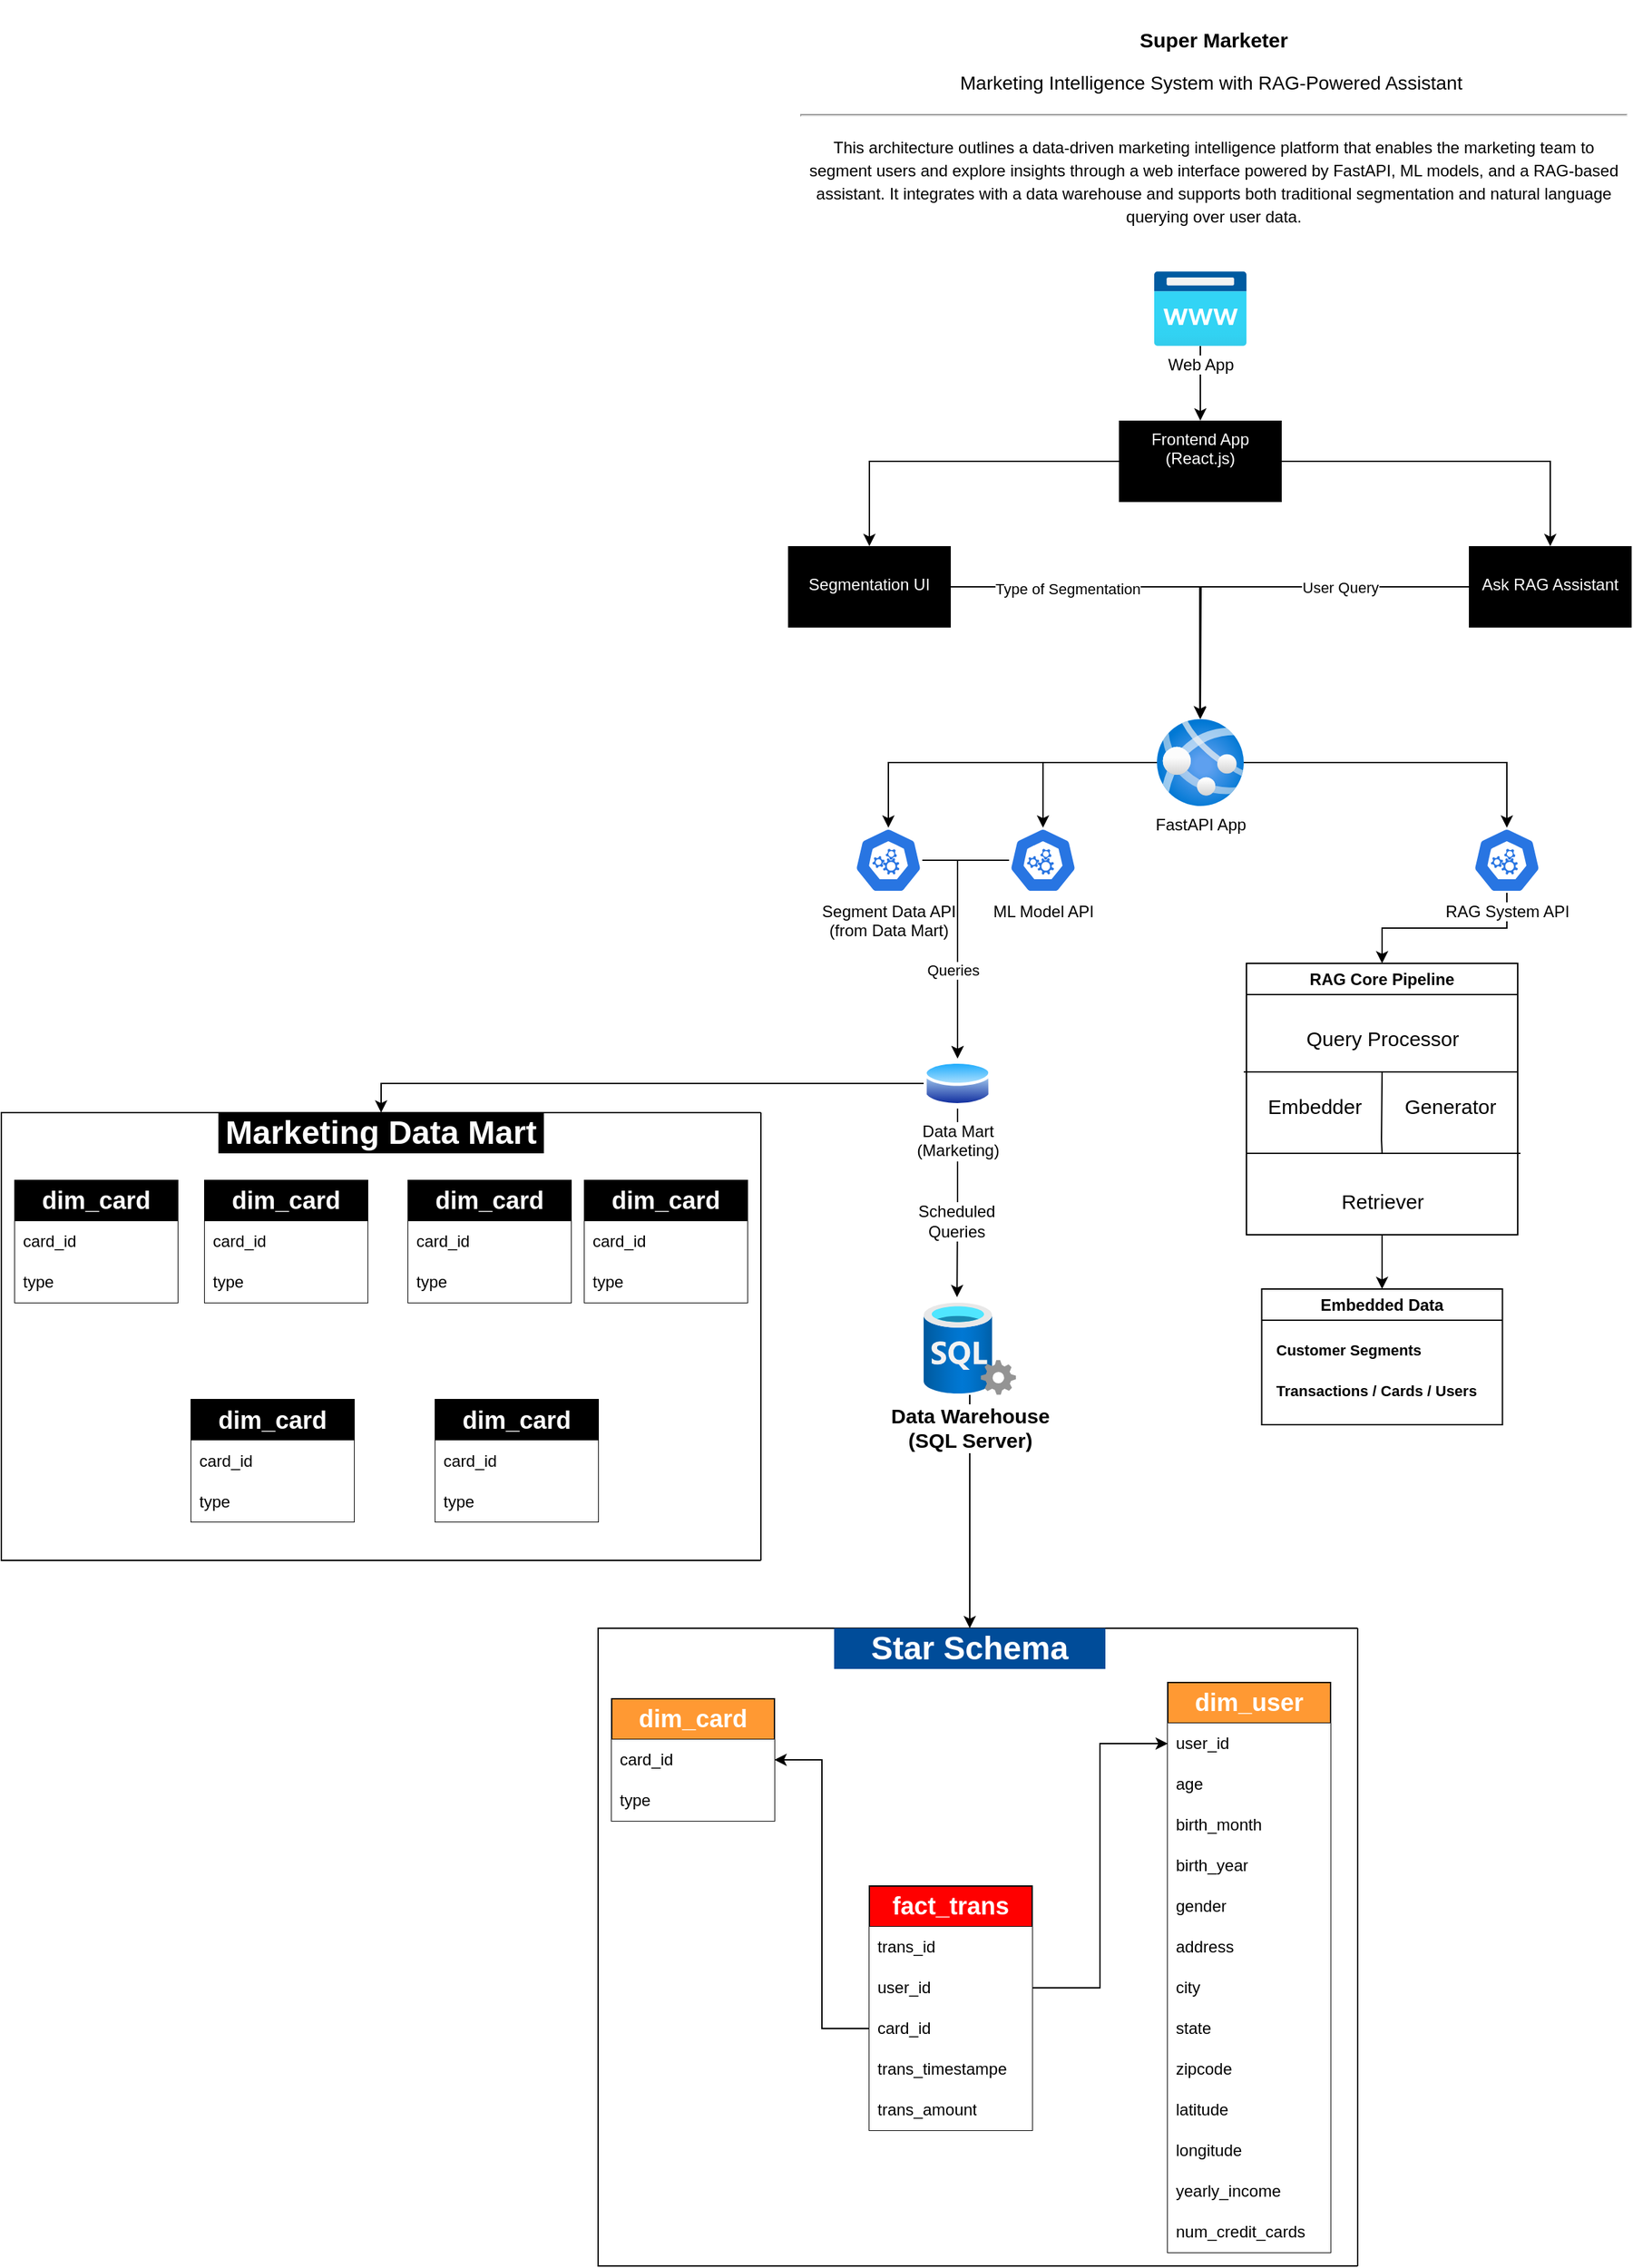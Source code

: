 <mxfile version="28.0.6">
  <diagram name="Page-1" id="bLy1pR9ooKq4MhpqtA9R">
    <mxGraphModel dx="2216" dy="1918" grid="1" gridSize="10" guides="1" tooltips="1" connect="0" arrows="1" fold="1" page="1" pageScale="1" pageWidth="827" pageHeight="1169" math="0" shadow="0">
      <root>
        <mxCell id="0" />
        <mxCell id="1" parent="0" />
        <mxCell id="9nkMhY74_mxVGTKlBGsJ-1" value="" style="edgeStyle=orthogonalEdgeStyle;rounded=0;orthogonalLoop=1;jettySize=auto;html=1;" parent="1" source="9nkMhY74_mxVGTKlBGsJ-2" target="9nkMhY74_mxVGTKlBGsJ-5" edge="1">
          <mxGeometry relative="1" as="geometry" />
        </mxCell>
        <mxCell id="9nkMhY74_mxVGTKlBGsJ-2" value="Web App" style="image;aspect=fixed;html=1;points=[];align=center;fontSize=12;image=img/lib/azure2/app_services/App_Service_Domains.svg;" parent="1" vertex="1">
          <mxGeometry x="370" y="130" width="68" height="55.0" as="geometry" />
        </mxCell>
        <mxCell id="9nkMhY74_mxVGTKlBGsJ-3" value="" style="edgeStyle=orthogonalEdgeStyle;rounded=0;orthogonalLoop=1;jettySize=auto;html=1;" parent="1" source="9nkMhY74_mxVGTKlBGsJ-5" target="9nkMhY74_mxVGTKlBGsJ-6" edge="1">
          <mxGeometry relative="1" as="geometry" />
        </mxCell>
        <mxCell id="9nkMhY74_mxVGTKlBGsJ-4" value="" style="edgeStyle=orthogonalEdgeStyle;rounded=0;orthogonalLoop=1;jettySize=auto;html=1;" parent="1" source="9nkMhY74_mxVGTKlBGsJ-5" target="9nkMhY74_mxVGTKlBGsJ-7" edge="1">
          <mxGeometry relative="1" as="geometry" />
        </mxCell>
        <mxCell id="9nkMhY74_mxVGTKlBGsJ-5" value="Frontend App&lt;div&gt;(React.js)&lt;/div&gt;" style="whiteSpace=wrap;html=1;verticalAlign=top;labelBackgroundColor=none;fontColor=#ffffff;fillColor=#000000;strokeColor=none;" parent="1" vertex="1">
          <mxGeometry x="344" y="240" width="120" height="60" as="geometry" />
        </mxCell>
        <mxCell id="9nkMhY74_mxVGTKlBGsJ-6" value="&lt;div&gt;&lt;br&gt;&lt;/div&gt;Ask RAG Assistant" style="whiteSpace=wrap;html=1;verticalAlign=top;labelBackgroundColor=none;fillColor=#000000;fontColor=#ffffff;strokeColor=none;" parent="1" vertex="1">
          <mxGeometry x="602" y="332.5" width="120" height="60" as="geometry" />
        </mxCell>
        <mxCell id="9nkMhY74_mxVGTKlBGsJ-7" value="&lt;div&gt;&lt;br&gt;&lt;/div&gt;Segmentation UI" style="whiteSpace=wrap;html=1;verticalAlign=top;labelBackgroundColor=none;strokeColor=none;fillColor=#000000;fontColor=#FFFFFF;" parent="1" vertex="1">
          <mxGeometry x="100" y="332.5" width="120" height="60" as="geometry" />
        </mxCell>
        <mxCell id="9nkMhY74_mxVGTKlBGsJ-8" style="edgeStyle=orthogonalEdgeStyle;rounded=0;orthogonalLoop=1;jettySize=auto;html=1;entryX=0.5;entryY=0;entryDx=0;entryDy=0;" parent="1" source="9nkMhY74_mxVGTKlBGsJ-9" target="9nkMhY74_mxVGTKlBGsJ-15" edge="1">
          <mxGeometry relative="1" as="geometry" />
        </mxCell>
        <mxCell id="9nkMhY74_mxVGTKlBGsJ-9" value="&lt;span style=&quot;background-color: light-dark(#ffffff, var(--ge-dark-color, #121212));&quot;&gt;ML Model API&lt;/span&gt;" style="aspect=fixed;sketch=0;html=1;dashed=0;whitespace=wrap;verticalLabelPosition=bottom;verticalAlign=top;fillColor=#2875E2;strokeColor=#ffffff;points=[[0.005,0.63,0],[0.1,0.2,0],[0.9,0.2,0],[0.5,0,0],[0.995,0.63,0],[0.72,0.99,0],[0.5,1,0],[0.28,0.99,0]];shape=mxgraph.kubernetes.icon2;prIcon=api" parent="1" vertex="1">
          <mxGeometry x="263" y="540" width="50" height="48" as="geometry" />
        </mxCell>
        <mxCell id="9nkMhY74_mxVGTKlBGsJ-10" value="" style="edgeStyle=orthogonalEdgeStyle;rounded=0;orthogonalLoop=1;jettySize=auto;html=1;" parent="1" source="9nkMhY74_mxVGTKlBGsJ-12" target="9nkMhY74_mxVGTKlBGsJ-15" edge="1">
          <mxGeometry relative="1" as="geometry" />
        </mxCell>
        <mxCell id="9nkMhY74_mxVGTKlBGsJ-11" value="Queries&amp;nbsp;" style="edgeLabel;html=1;align=center;verticalAlign=middle;resizable=0;points=[];" parent="9nkMhY74_mxVGTKlBGsJ-10" connectable="0" vertex="1">
          <mxGeometry x="0.243" y="-2" relative="1" as="geometry">
            <mxPoint as="offset" />
          </mxGeometry>
        </mxCell>
        <mxCell id="9nkMhY74_mxVGTKlBGsJ-12" value="&lt;span style=&quot;background-color: light-dark(#ffffff, var(--ge-dark-color, #121212));&quot;&gt;Segment Data API&lt;/span&gt;&lt;div&gt;&lt;span style=&quot;background-color: light-dark(#ffffff, var(--ge-dark-color, #121212));&quot;&gt;(from Data Mart)&lt;/span&gt;&lt;/div&gt;" style="aspect=fixed;sketch=0;html=1;dashed=0;whitespace=wrap;verticalLabelPosition=bottom;verticalAlign=top;fillColor=#2875E2;strokeColor=#ffffff;points=[[0.005,0.63,0],[0.1,0.2,0],[0.9,0.2,0],[0.5,0,0],[0.995,0.63,0],[0.72,0.99,0],[0.5,1,0],[0.28,0.99,0]];shape=mxgraph.kubernetes.icon2;prIcon=api" parent="1" vertex="1">
          <mxGeometry x="149" y="540" width="50" height="48" as="geometry" />
        </mxCell>
        <mxCell id="9nkMhY74_mxVGTKlBGsJ-13" style="edgeStyle=orthogonalEdgeStyle;rounded=0;orthogonalLoop=1;jettySize=auto;html=1;entryX=0.5;entryY=0;entryDx=0;entryDy=0;entryPerimeter=0;" parent="1" source="9nkMhY74_mxVGTKlBGsJ-14" target="9nkMhY74_mxVGTKlBGsJ-12" edge="1">
          <mxGeometry relative="1" as="geometry">
            <mxPoint x="380" y="620" as="targetPoint" />
          </mxGeometry>
        </mxCell>
        <mxCell id="9nkMhY74_mxVGTKlBGsJ-14" value="&lt;span&gt;FastAPI App&lt;/span&gt;" style="image;aspect=fixed;html=1;points=[];align=center;fontSize=12;image=img/lib/azure2/containers/App_Services.svg;" parent="1" vertex="1">
          <mxGeometry x="372" y="460" width="64" height="64" as="geometry" />
        </mxCell>
        <mxCell id="Osznj5LqojTPUTAirB-h-3" value="" style="edgeStyle=orthogonalEdgeStyle;rounded=0;orthogonalLoop=1;jettySize=auto;html=1;entryX=0.362;entryY=-0.059;entryDx=0;entryDy=0;entryPerimeter=0;" edge="1" parent="1" source="9nkMhY74_mxVGTKlBGsJ-15" target="Osznj5LqojTPUTAirB-h-2">
          <mxGeometry relative="1" as="geometry" />
        </mxCell>
        <mxCell id="Osznj5LqojTPUTAirB-h-50" value="&lt;font style=&quot;font-size: 12px;&quot;&gt;Scheduled&lt;/font&gt;&lt;div&gt;&lt;font style=&quot;font-size: 12px;&quot;&gt;Queries&lt;/font&gt;&lt;/div&gt;" style="edgeLabel;html=1;align=center;verticalAlign=middle;resizable=0;points=[];" vertex="1" connectable="0" parent="Osznj5LqojTPUTAirB-h-3">
          <mxGeometry x="0.199" y="-1" relative="1" as="geometry">
            <mxPoint as="offset" />
          </mxGeometry>
        </mxCell>
        <mxCell id="Osznj5LqojTPUTAirB-h-53" style="edgeStyle=orthogonalEdgeStyle;rounded=0;orthogonalLoop=1;jettySize=auto;html=1;entryX=0.5;entryY=0;entryDx=0;entryDy=0;" edge="1" parent="1" source="9nkMhY74_mxVGTKlBGsJ-15" target="Osznj5LqojTPUTAirB-h-33">
          <mxGeometry relative="1" as="geometry" />
        </mxCell>
        <mxCell id="9nkMhY74_mxVGTKlBGsJ-15" value="&lt;div&gt;&lt;span&gt;Data Mart&lt;/span&gt;&lt;/div&gt;&lt;span&gt;(Marketing)&lt;/span&gt;" style="image;aspect=fixed;perimeter=ellipsePerimeter;html=1;align=center;shadow=0;dashed=0;spacingTop=3;image=img/lib/active_directory/database.svg;imageBackground=default;" parent="1" vertex="1">
          <mxGeometry x="200" y="710" width="50" height="37" as="geometry" />
        </mxCell>
        <mxCell id="9nkMhY74_mxVGTKlBGsJ-17" style="edgeStyle=orthogonalEdgeStyle;rounded=0;orthogonalLoop=1;jettySize=auto;html=1;exitX=1;exitY=0.5;exitDx=0;exitDy=0;" parent="1" source="9nkMhY74_mxVGTKlBGsJ-7" edge="1">
          <mxGeometry relative="1" as="geometry">
            <mxPoint x="404" y="460" as="targetPoint" />
          </mxGeometry>
        </mxCell>
        <mxCell id="9nkMhY74_mxVGTKlBGsJ-18" value="Type of Segmentation" style="edgeLabel;html=1;align=center;verticalAlign=middle;resizable=0;points=[];" parent="9nkMhY74_mxVGTKlBGsJ-17" vertex="1" connectable="0">
          <mxGeometry x="-0.395" y="-1" relative="1" as="geometry">
            <mxPoint as="offset" />
          </mxGeometry>
        </mxCell>
        <mxCell id="9nkMhY74_mxVGTKlBGsJ-19" style="edgeStyle=orthogonalEdgeStyle;rounded=0;orthogonalLoop=1;jettySize=auto;html=1;entryX=0.494;entryY=-0.009;entryDx=0;entryDy=0;entryPerimeter=0;" parent="1" source="9nkMhY74_mxVGTKlBGsJ-6" target="9nkMhY74_mxVGTKlBGsJ-14" edge="1">
          <mxGeometry relative="1" as="geometry" />
        </mxCell>
        <mxCell id="9nkMhY74_mxVGTKlBGsJ-20" value="User Query" style="edgeLabel;html=1;align=center;verticalAlign=middle;resizable=0;points=[];" parent="9nkMhY74_mxVGTKlBGsJ-19" vertex="1" connectable="0">
          <mxGeometry x="-0.356" relative="1" as="geometry">
            <mxPoint as="offset" />
          </mxGeometry>
        </mxCell>
        <mxCell id="9nkMhY74_mxVGTKlBGsJ-21" style="edgeStyle=orthogonalEdgeStyle;rounded=0;orthogonalLoop=1;jettySize=auto;html=1;entryX=0.5;entryY=0;entryDx=0;entryDy=0;entryPerimeter=0;" parent="1" source="9nkMhY74_mxVGTKlBGsJ-14" target="9nkMhY74_mxVGTKlBGsJ-9" edge="1">
          <mxGeometry relative="1" as="geometry" />
        </mxCell>
        <mxCell id="9nkMhY74_mxVGTKlBGsJ-22" style="edgeStyle=orthogonalEdgeStyle;rounded=0;orthogonalLoop=1;jettySize=auto;html=1;entryX=0.5;entryY=0;entryDx=0;entryDy=0;" parent="1" source="9nkMhY74_mxVGTKlBGsJ-23" target="9nkMhY74_mxVGTKlBGsJ-26" edge="1">
          <mxGeometry relative="1" as="geometry">
            <mxPoint x="630" y="700" as="targetPoint" />
          </mxGeometry>
        </mxCell>
        <mxCell id="9nkMhY74_mxVGTKlBGsJ-23" value="&lt;span style=&quot;background-color: light-dark(#ffffff, var(--ge-dark-color, #121212));&quot;&gt;RAG System API&lt;/span&gt;" style="aspect=fixed;sketch=0;html=1;dashed=0;whitespace=wrap;verticalLabelPosition=bottom;verticalAlign=top;fillColor=#2875E2;strokeColor=#ffffff;points=[[0.005,0.63,0],[0.1,0.2,0],[0.9,0.2,0],[0.5,0,0],[0.995,0.63,0],[0.72,0.99,0],[0.5,1,0],[0.28,0.99,0]];shape=mxgraph.kubernetes.icon2;prIcon=api" parent="1" vertex="1">
          <mxGeometry x="605" y="540" width="50" height="48" as="geometry" />
        </mxCell>
        <mxCell id="9nkMhY74_mxVGTKlBGsJ-24" style="edgeStyle=orthogonalEdgeStyle;rounded=0;orthogonalLoop=1;jettySize=auto;html=1;entryX=0.5;entryY=0;entryDx=0;entryDy=0;entryPerimeter=0;" parent="1" source="9nkMhY74_mxVGTKlBGsJ-14" target="9nkMhY74_mxVGTKlBGsJ-23" edge="1">
          <mxGeometry relative="1" as="geometry" />
        </mxCell>
        <mxCell id="9nkMhY74_mxVGTKlBGsJ-25" style="edgeStyle=orthogonalEdgeStyle;rounded=0;orthogonalLoop=1;jettySize=auto;html=1;entryX=0.5;entryY=0;entryDx=0;entryDy=0;" parent="1" source="9nkMhY74_mxVGTKlBGsJ-26" target="9nkMhY74_mxVGTKlBGsJ-34" edge="1">
          <mxGeometry relative="1" as="geometry" />
        </mxCell>
        <mxCell id="9nkMhY74_mxVGTKlBGsJ-26" value="RAG Core Pipeline" style="swimlane;whiteSpace=wrap;html=1;" parent="1" vertex="1">
          <mxGeometry x="438" y="640" width="200" height="200" as="geometry" />
        </mxCell>
        <mxCell id="9nkMhY74_mxVGTKlBGsJ-27" value="" style="endArrow=none;html=1;rounded=0;" parent="9nkMhY74_mxVGTKlBGsJ-26" edge="1">
          <mxGeometry width="50" height="50" relative="1" as="geometry">
            <mxPoint x="100" y="140" as="sourcePoint" />
            <mxPoint x="100" y="80" as="targetPoint" />
            <Array as="points">
              <mxPoint x="99.55" y="130" />
            </Array>
          </mxGeometry>
        </mxCell>
        <mxCell id="9nkMhY74_mxVGTKlBGsJ-28" value="&lt;font style=&quot;font-size: 15px;&quot;&gt;Generator&lt;/font&gt;" style="text;html=1;align=center;verticalAlign=middle;resizable=0;points=[];autosize=1;strokeColor=none;fillColor=none;" parent="9nkMhY74_mxVGTKlBGsJ-26" vertex="1">
          <mxGeometry x="105" y="90" width="90" height="30" as="geometry" />
        </mxCell>
        <mxCell id="9nkMhY74_mxVGTKlBGsJ-29" value="" style="endArrow=none;html=1;rounded=0;" parent="9nkMhY74_mxVGTKlBGsJ-26" edge="1">
          <mxGeometry width="50" height="50" relative="1" as="geometry">
            <mxPoint y="140" as="sourcePoint" />
            <mxPoint x="202" y="140" as="targetPoint" />
            <Array as="points">
              <mxPoint x="92" y="140" />
            </Array>
          </mxGeometry>
        </mxCell>
        <mxCell id="9nkMhY74_mxVGTKlBGsJ-30" value="&lt;font style=&quot;font-size: 15px;&quot;&gt;Embedder&lt;/font&gt;" style="text;html=1;align=center;verticalAlign=middle;resizable=0;points=[];autosize=1;strokeColor=none;fillColor=none;" parent="9nkMhY74_mxVGTKlBGsJ-26" vertex="1">
          <mxGeometry x="5" y="90" width="90" height="30" as="geometry" />
        </mxCell>
        <mxCell id="9nkMhY74_mxVGTKlBGsJ-31" value="&lt;font style=&quot;font-size: 15px;&quot;&gt;Retriever&lt;/font&gt;" style="text;html=1;align=center;verticalAlign=middle;resizable=0;points=[];autosize=1;strokeColor=none;fillColor=none;" parent="9nkMhY74_mxVGTKlBGsJ-26" vertex="1">
          <mxGeometry x="60" y="160" width="80" height="30" as="geometry" />
        </mxCell>
        <mxCell id="9nkMhY74_mxVGTKlBGsJ-32" value="" style="endArrow=none;html=1;rounded=0;" parent="9nkMhY74_mxVGTKlBGsJ-26" edge="1">
          <mxGeometry width="50" height="50" relative="1" as="geometry">
            <mxPoint x="-2" y="80" as="sourcePoint" />
            <mxPoint x="200" y="80" as="targetPoint" />
            <Array as="points">
              <mxPoint x="90" y="80" />
            </Array>
          </mxGeometry>
        </mxCell>
        <mxCell id="9nkMhY74_mxVGTKlBGsJ-33" value="&lt;font style=&quot;font-size: 15px;&quot;&gt;Query Processor&lt;/font&gt;" style="text;html=1;align=center;verticalAlign=middle;resizable=0;points=[];autosize=1;strokeColor=none;fillColor=none;" parent="9nkMhY74_mxVGTKlBGsJ-26" vertex="1">
          <mxGeometry x="30" y="40" width="140" height="30" as="geometry" />
        </mxCell>
        <mxCell id="9nkMhY74_mxVGTKlBGsJ-34" value="Embedded Data" style="swimlane;whiteSpace=wrap;html=1;" parent="1" vertex="1">
          <mxGeometry x="449.25" y="880" width="177.5" height="100" as="geometry" />
        </mxCell>
        <mxCell id="9nkMhY74_mxVGTKlBGsJ-35" value="&lt;font&gt;&lt;b&gt;Customer Segments&lt;/b&gt;&lt;/font&gt;" style="text;html=1;align=left;verticalAlign=middle;resizable=0;points=[];autosize=1;strokeColor=none;fillColor=none;fontSize=11;" parent="9nkMhY74_mxVGTKlBGsJ-34" vertex="1">
          <mxGeometry x="8.75" y="30" width="130" height="30" as="geometry" />
        </mxCell>
        <mxCell id="9nkMhY74_mxVGTKlBGsJ-36" value="&lt;font&gt;Transactions / Cards / Users&lt;/font&gt;" style="text;html=1;align=left;verticalAlign=middle;resizable=0;points=[];autosize=1;strokeColor=none;fillColor=none;fontStyle=1;fontSize=11;" parent="9nkMhY74_mxVGTKlBGsJ-34" vertex="1">
          <mxGeometry x="8.75" y="60" width="160" height="30" as="geometry" />
        </mxCell>
        <mxCell id="9nkMhY74_mxVGTKlBGsJ-38" value="&lt;h3 style=&quot;&quot;&gt;&lt;strong&gt;&lt;font style=&quot;font-size: 15px;&quot;&gt;Super Marketer&lt;/font&gt;&lt;/strong&gt;&lt;/h3&gt;&lt;h3&gt;&lt;span style=&quot;font-weight: normal;&quot;&gt;Marketing Intelligence System with RAG-Powered Assistant&amp;nbsp;&lt;/span&gt;&lt;/h3&gt;&lt;hr&gt;&lt;h3&gt;&lt;span style=&quot;&quot;&gt;&lt;span style=&quot;color: light-dark(rgb(0, 0, 0), rgb(255, 255, 255)); font-size: 12px; font-weight: normal;&quot;&gt;This architecture outlines a data-driven marketing intelligence platform that enables the marketing team to segment users and&amp;nbsp;&lt;/span&gt;&lt;span style=&quot;color: light-dark(rgb(0, 0, 0), rgb(255, 255, 255)); font-size: 12px; font-weight: normal;&quot;&gt;explore insights through a web interface powered by FastAPI, ML models, and a RAG-based assistant. It integrates with a data warehouse and supports both traditional segmentation and natural language querying over user data.&lt;/span&gt;&lt;/span&gt;&lt;/h3&gt;" style="text;html=1;whiteSpace=wrap;overflow=hidden;rounded=0;labelBackgroundColor=default;align=center;" parent="1" vertex="1">
          <mxGeometry x="108" y="-70" width="612" height="165" as="geometry" />
        </mxCell>
        <mxCell id="9nkMhY74_mxVGTKlBGsJ-49" value="" style="swimlane;startSize=0;direction=south;" parent="1" vertex="1">
          <mxGeometry x="-40" y="1130" width="560" height="470" as="geometry" />
        </mxCell>
        <mxCell id="9nkMhY74_mxVGTKlBGsJ-43" value="&lt;h2&gt;&lt;font style=&quot;color: rgb(255, 255, 255);&quot;&gt;fact_trans&lt;/font&gt;&lt;/h2&gt;" style="swimlane;fontStyle=0;childLayout=stackLayout;horizontal=1;startSize=30;horizontalStack=0;resizeParent=1;resizeParentMax=0;resizeLast=0;collapsible=1;marginBottom=0;whiteSpace=wrap;html=1;fillColor=#FF0000;" parent="9nkMhY74_mxVGTKlBGsJ-49" vertex="1">
          <mxGeometry x="200" y="190" width="120" height="180" as="geometry" />
        </mxCell>
        <mxCell id="9nkMhY74_mxVGTKlBGsJ-44" value="trans_id" style="text;strokeColor=none;fillColor=#FFFFFF;align=left;verticalAlign=middle;spacingLeft=4;spacingRight=4;overflow=hidden;points=[[0,0.5],[1,0.5]];portConstraint=eastwest;rotatable=0;whiteSpace=wrap;html=1;" parent="9nkMhY74_mxVGTKlBGsJ-43" vertex="1">
          <mxGeometry y="30" width="120" height="30" as="geometry" />
        </mxCell>
        <mxCell id="9nkMhY74_mxVGTKlBGsJ-45" value="user_id" style="text;strokeColor=none;fillColor=#FFFFFF;align=left;verticalAlign=middle;spacingLeft=4;spacingRight=4;overflow=hidden;points=[[0,0.5],[1,0.5]];portConstraint=eastwest;rotatable=0;whiteSpace=wrap;html=1;" parent="9nkMhY74_mxVGTKlBGsJ-43" vertex="1">
          <mxGeometry y="60" width="120" height="30" as="geometry" />
        </mxCell>
        <mxCell id="9nkMhY74_mxVGTKlBGsJ-46" value="card_id" style="text;strokeColor=none;fillColor=#FFFFFF;align=left;verticalAlign=middle;spacingLeft=4;spacingRight=4;overflow=hidden;points=[[0,0.5],[1,0.5]];portConstraint=eastwest;rotatable=0;whiteSpace=wrap;html=1;" parent="9nkMhY74_mxVGTKlBGsJ-43" vertex="1">
          <mxGeometry y="90" width="120" height="30" as="geometry" />
        </mxCell>
        <mxCell id="9nkMhY74_mxVGTKlBGsJ-57" value="trans_timestampe" style="text;strokeColor=none;fillColor=#FFFFFF;align=left;verticalAlign=middle;spacingLeft=4;spacingRight=4;overflow=hidden;points=[[0,0.5],[1,0.5]];portConstraint=eastwest;rotatable=0;whiteSpace=wrap;html=1;" parent="9nkMhY74_mxVGTKlBGsJ-43" vertex="1">
          <mxGeometry y="120" width="120" height="30" as="geometry" />
        </mxCell>
        <mxCell id="9nkMhY74_mxVGTKlBGsJ-58" value="trans_amount" style="text;strokeColor=none;fillColor=#FFFFFF;align=left;verticalAlign=middle;spacingLeft=4;spacingRight=4;overflow=hidden;points=[[0,0.5],[1,0.5]];portConstraint=eastwest;rotatable=0;whiteSpace=wrap;html=1;" parent="9nkMhY74_mxVGTKlBGsJ-43" vertex="1">
          <mxGeometry y="150" width="120" height="30" as="geometry" />
        </mxCell>
        <mxCell id="9nkMhY74_mxVGTKlBGsJ-61" value="&lt;h2&gt;&lt;font style=&quot;color: rgb(255, 255, 255);&quot;&gt;dim_card&lt;/font&gt;&lt;/h2&gt;" style="swimlane;fontStyle=0;childLayout=stackLayout;horizontal=1;startSize=30;horizontalStack=0;resizeParent=1;resizeParentMax=0;resizeLast=0;collapsible=1;marginBottom=0;whiteSpace=wrap;html=1;fillColor=#FF9933;" parent="9nkMhY74_mxVGTKlBGsJ-49" vertex="1">
          <mxGeometry x="10" y="52" width="120" height="90" as="geometry" />
        </mxCell>
        <mxCell id="9nkMhY74_mxVGTKlBGsJ-62" value="card_id" style="text;strokeColor=none;fillColor=#FFFFFF;align=left;verticalAlign=middle;spacingLeft=4;spacingRight=4;overflow=hidden;points=[[0,0.5],[1,0.5]];portConstraint=eastwest;rotatable=0;whiteSpace=wrap;html=1;" parent="9nkMhY74_mxVGTKlBGsJ-61" vertex="1">
          <mxGeometry y="30" width="120" height="30" as="geometry" />
        </mxCell>
        <mxCell id="9nkMhY74_mxVGTKlBGsJ-89" value="type" style="text;strokeColor=none;fillColor=#FFFFFF;align=left;verticalAlign=middle;spacingLeft=4;spacingRight=4;overflow=hidden;points=[[0,0.5],[1,0.5]];portConstraint=eastwest;rotatable=0;whiteSpace=wrap;html=1;" parent="9nkMhY74_mxVGTKlBGsJ-61" vertex="1">
          <mxGeometry y="60" width="120" height="30" as="geometry" />
        </mxCell>
        <mxCell id="9nkMhY74_mxVGTKlBGsJ-65" value="&lt;h2&gt;&lt;font style=&quot;color: rgb(255, 255, 255);&quot;&gt;dim_user&lt;/font&gt;&lt;/h2&gt;" style="swimlane;fontStyle=0;childLayout=stackLayout;horizontal=1;startSize=30;horizontalStack=0;resizeParent=1;resizeParentMax=0;resizeLast=0;collapsible=1;marginBottom=0;whiteSpace=wrap;html=1;fillColor=#FF9933;" parent="9nkMhY74_mxVGTKlBGsJ-49" vertex="1">
          <mxGeometry x="420" y="40" width="120" height="420" as="geometry" />
        </mxCell>
        <mxCell id="9nkMhY74_mxVGTKlBGsJ-66" value="user_id" style="text;strokeColor=none;fillColor=#FFFFFF;align=left;verticalAlign=middle;spacingLeft=4;spacingRight=4;overflow=hidden;points=[[0,0.5],[1,0.5]];portConstraint=eastwest;rotatable=0;whiteSpace=wrap;html=1;" parent="9nkMhY74_mxVGTKlBGsJ-65" vertex="1">
          <mxGeometry y="30" width="120" height="30" as="geometry" />
        </mxCell>
        <mxCell id="9nkMhY74_mxVGTKlBGsJ-76" value="age" style="text;strokeColor=none;fillColor=#FFFFFF;align=left;verticalAlign=middle;spacingLeft=4;spacingRight=4;overflow=hidden;points=[[0,0.5],[1,0.5]];portConstraint=eastwest;rotatable=0;whiteSpace=wrap;html=1;" parent="9nkMhY74_mxVGTKlBGsJ-65" vertex="1">
          <mxGeometry y="60" width="120" height="30" as="geometry" />
        </mxCell>
        <mxCell id="9nkMhY74_mxVGTKlBGsJ-68" value="birth_month" style="text;strokeColor=none;fillColor=#FFFFFF;align=left;verticalAlign=middle;spacingLeft=4;spacingRight=4;overflow=hidden;points=[[0,0.5],[1,0.5]];portConstraint=eastwest;rotatable=0;whiteSpace=wrap;html=1;" parent="9nkMhY74_mxVGTKlBGsJ-65" vertex="1">
          <mxGeometry y="90" width="120" height="30" as="geometry" />
        </mxCell>
        <mxCell id="9nkMhY74_mxVGTKlBGsJ-67" value="birth_year" style="text;strokeColor=none;fillColor=#FFFFFF;align=left;verticalAlign=middle;spacingLeft=4;spacingRight=4;overflow=hidden;points=[[0,0.5],[1,0.5]];portConstraint=eastwest;rotatable=0;whiteSpace=wrap;html=1;" parent="9nkMhY74_mxVGTKlBGsJ-65" vertex="1">
          <mxGeometry y="120" width="120" height="30" as="geometry" />
        </mxCell>
        <mxCell id="9nkMhY74_mxVGTKlBGsJ-78" value="gender" style="text;strokeColor=none;fillColor=#FFFFFF;align=left;verticalAlign=middle;spacingLeft=4;spacingRight=4;overflow=hidden;points=[[0,0.5],[1,0.5]];portConstraint=eastwest;rotatable=0;whiteSpace=wrap;html=1;" parent="9nkMhY74_mxVGTKlBGsJ-65" vertex="1">
          <mxGeometry y="150" width="120" height="30" as="geometry" />
        </mxCell>
        <mxCell id="9nkMhY74_mxVGTKlBGsJ-79" value="address" style="text;strokeColor=none;fillColor=#FFFFFF;align=left;verticalAlign=middle;spacingLeft=4;spacingRight=4;overflow=hidden;points=[[0,0.5],[1,0.5]];portConstraint=eastwest;rotatable=0;whiteSpace=wrap;html=1;" parent="9nkMhY74_mxVGTKlBGsJ-65" vertex="1">
          <mxGeometry y="180" width="120" height="30" as="geometry" />
        </mxCell>
        <mxCell id="9nkMhY74_mxVGTKlBGsJ-80" value="city" style="text;strokeColor=none;fillColor=#FFFFFF;align=left;verticalAlign=middle;spacingLeft=4;spacingRight=4;overflow=hidden;points=[[0,0.5],[1,0.5]];portConstraint=eastwest;rotatable=0;whiteSpace=wrap;html=1;" parent="9nkMhY74_mxVGTKlBGsJ-65" vertex="1">
          <mxGeometry y="210" width="120" height="30" as="geometry" />
        </mxCell>
        <mxCell id="9nkMhY74_mxVGTKlBGsJ-81" value="state" style="text;strokeColor=none;fillColor=#FFFFFF;align=left;verticalAlign=middle;spacingLeft=4;spacingRight=4;overflow=hidden;points=[[0,0.5],[1,0.5]];portConstraint=eastwest;rotatable=0;whiteSpace=wrap;html=1;" parent="9nkMhY74_mxVGTKlBGsJ-65" vertex="1">
          <mxGeometry y="240" width="120" height="30" as="geometry" />
        </mxCell>
        <mxCell id="9nkMhY74_mxVGTKlBGsJ-82" value="zipcode" style="text;strokeColor=none;fillColor=#FFFFFF;align=left;verticalAlign=middle;spacingLeft=4;spacingRight=4;overflow=hidden;points=[[0,0.5],[1,0.5]];portConstraint=eastwest;rotatable=0;whiteSpace=wrap;html=1;" parent="9nkMhY74_mxVGTKlBGsJ-65" vertex="1">
          <mxGeometry y="270" width="120" height="30" as="geometry" />
        </mxCell>
        <mxCell id="9nkMhY74_mxVGTKlBGsJ-77" value="latitude" style="text;strokeColor=none;fillColor=#FFFFFF;align=left;verticalAlign=middle;spacingLeft=4;spacingRight=4;overflow=hidden;points=[[0,0.5],[1,0.5]];portConstraint=eastwest;rotatable=0;whiteSpace=wrap;html=1;" parent="9nkMhY74_mxVGTKlBGsJ-65" vertex="1">
          <mxGeometry y="300" width="120" height="30" as="geometry" />
        </mxCell>
        <mxCell id="9nkMhY74_mxVGTKlBGsJ-84" value="longitude" style="text;strokeColor=none;fillColor=#FFFFFF;align=left;verticalAlign=middle;spacingLeft=4;spacingRight=4;overflow=hidden;points=[[0,0.5],[1,0.5]];portConstraint=eastwest;rotatable=0;whiteSpace=wrap;html=1;" parent="9nkMhY74_mxVGTKlBGsJ-65" vertex="1">
          <mxGeometry y="330" width="120" height="30" as="geometry" />
        </mxCell>
        <mxCell id="9nkMhY74_mxVGTKlBGsJ-85" value="yearly_income" style="text;strokeColor=none;fillColor=#FFFFFF;align=left;verticalAlign=middle;spacingLeft=4;spacingRight=4;overflow=hidden;points=[[0,0.5],[1,0.5]];portConstraint=eastwest;rotatable=0;whiteSpace=wrap;html=1;" parent="9nkMhY74_mxVGTKlBGsJ-65" vertex="1">
          <mxGeometry y="360" width="120" height="30" as="geometry" />
        </mxCell>
        <mxCell id="9nkMhY74_mxVGTKlBGsJ-87" value="num_credit_cards" style="text;strokeColor=none;fillColor=#FFFFFF;align=left;verticalAlign=middle;spacingLeft=4;spacingRight=4;overflow=hidden;points=[[0,0.5],[1,0.5]];portConstraint=eastwest;rotatable=0;whiteSpace=wrap;html=1;" parent="9nkMhY74_mxVGTKlBGsJ-65" vertex="1">
          <mxGeometry y="390" width="120" height="30" as="geometry" />
        </mxCell>
        <mxCell id="9nkMhY74_mxVGTKlBGsJ-90" style="edgeStyle=orthogonalEdgeStyle;rounded=0;orthogonalLoop=1;jettySize=auto;html=1;entryX=0;entryY=0.5;entryDx=0;entryDy=0;" parent="9nkMhY74_mxVGTKlBGsJ-49" source="9nkMhY74_mxVGTKlBGsJ-45" target="9nkMhY74_mxVGTKlBGsJ-66" edge="1">
          <mxGeometry relative="1" as="geometry" />
        </mxCell>
        <mxCell id="9nkMhY74_mxVGTKlBGsJ-93" style="edgeStyle=orthogonalEdgeStyle;rounded=0;orthogonalLoop=1;jettySize=auto;html=1;exitX=0;exitY=0.5;exitDx=0;exitDy=0;entryX=1;entryY=0.5;entryDx=0;entryDy=0;" parent="9nkMhY74_mxVGTKlBGsJ-49" source="9nkMhY74_mxVGTKlBGsJ-46" target="9nkMhY74_mxVGTKlBGsJ-62" edge="1">
          <mxGeometry relative="1" as="geometry" />
        </mxCell>
        <mxCell id="9nkMhY74_mxVGTKlBGsJ-100" value="&lt;h1&gt;&lt;font style=&quot;color: rgb(255, 255, 255);&quot;&gt;Star Schema&lt;/font&gt;&lt;/h1&gt;" style="text;html=1;align=center;verticalAlign=middle;whiteSpace=wrap;rounded=0;fillColor=#004C99;" parent="9nkMhY74_mxVGTKlBGsJ-49" vertex="1">
          <mxGeometry x="174" width="200" height="30" as="geometry" />
        </mxCell>
        <mxCell id="Osznj5LqojTPUTAirB-h-52" style="edgeStyle=orthogonalEdgeStyle;rounded=0;orthogonalLoop=1;jettySize=auto;html=1;exitX=0.5;exitY=1;exitDx=0;exitDy=0;" edge="1" parent="9nkMhY74_mxVGTKlBGsJ-49" source="9nkMhY74_mxVGTKlBGsJ-100" target="9nkMhY74_mxVGTKlBGsJ-100">
          <mxGeometry relative="1" as="geometry" />
        </mxCell>
        <mxCell id="Osznj5LqojTPUTAirB-h-5" style="edgeStyle=orthogonalEdgeStyle;rounded=0;orthogonalLoop=1;jettySize=auto;html=1;entryX=0.5;entryY=0;entryDx=0;entryDy=0;" edge="1" parent="1" source="Osznj5LqojTPUTAirB-h-2" target="9nkMhY74_mxVGTKlBGsJ-100">
          <mxGeometry relative="1" as="geometry" />
        </mxCell>
        <mxCell id="Osznj5LqojTPUTAirB-h-2" value="&lt;b&gt;&lt;font style=&quot;font-size: 15px;&quot;&gt;Data Warehouse&lt;/font&gt;&lt;/b&gt;&lt;div&gt;&lt;b&gt;&lt;font style=&quot;font-size: 15px;&quot;&gt;(SQL Server)&lt;/font&gt;&lt;/b&gt;&lt;/div&gt;" style="image;aspect=fixed;html=1;points=[];align=center;fontSize=12;image=img/lib/azure2/databases/SQL_Server.svg;imageBackground=default;" vertex="1" parent="1">
          <mxGeometry x="200" y="890" width="68" height="68" as="geometry" />
        </mxCell>
        <mxCell id="Osznj5LqojTPUTAirB-h-7" value="" style="swimlane;startSize=0;direction=south;fillColor=#000000;" vertex="1" parent="1">
          <mxGeometry x="-480" y="750" width="560" height="330" as="geometry" />
        </mxCell>
        <mxCell id="Osznj5LqojTPUTAirB-h-14" value="&lt;h2&gt;&lt;font style=&quot;color: rgb(255, 255, 255);&quot;&gt;dim_card&lt;/font&gt;&lt;/h2&gt;" style="swimlane;fontStyle=0;childLayout=stackLayout;horizontal=1;startSize=30;horizontalStack=0;resizeParent=1;resizeParentMax=0;resizeLast=0;collapsible=1;marginBottom=0;whiteSpace=wrap;html=1;fillColor=#000000;" vertex="1" parent="Osznj5LqojTPUTAirB-h-7">
          <mxGeometry x="140" y="211.5" width="120" height="90" as="geometry" />
        </mxCell>
        <mxCell id="Osznj5LqojTPUTAirB-h-15" value="card_id" style="text;strokeColor=none;fillColor=#FFFFFF;align=left;verticalAlign=middle;spacingLeft=4;spacingRight=4;overflow=hidden;points=[[0,0.5],[1,0.5]];portConstraint=eastwest;rotatable=0;whiteSpace=wrap;html=1;" vertex="1" parent="Osznj5LqojTPUTAirB-h-14">
          <mxGeometry y="30" width="120" height="30" as="geometry" />
        </mxCell>
        <mxCell id="Osznj5LqojTPUTAirB-h-16" value="type" style="text;strokeColor=none;fillColor=#FFFFFF;align=left;verticalAlign=middle;spacingLeft=4;spacingRight=4;overflow=hidden;points=[[0,0.5],[1,0.5]];portConstraint=eastwest;rotatable=0;whiteSpace=wrap;html=1;" vertex="1" parent="Osznj5LqojTPUTAirB-h-14">
          <mxGeometry y="60" width="120" height="30" as="geometry" />
        </mxCell>
        <mxCell id="Osznj5LqojTPUTAirB-h-33" value="&lt;h1&gt;&lt;font style=&quot;color: rgb(255, 255, 255);&quot;&gt;Marketing Data Mart&lt;/font&gt;&lt;/h1&gt;" style="text;html=1;align=center;verticalAlign=middle;whiteSpace=wrap;rounded=0;fillColor=#000000;" vertex="1" parent="Osznj5LqojTPUTAirB-h-7">
          <mxGeometry x="160" width="240" height="30" as="geometry" />
        </mxCell>
        <mxCell id="Osznj5LqojTPUTAirB-h-35" value="&lt;h2&gt;&lt;font style=&quot;color: rgb(255, 255, 255);&quot;&gt;dim_card&lt;/font&gt;&lt;/h2&gt;" style="swimlane;fontStyle=0;childLayout=stackLayout;horizontal=1;startSize=30;horizontalStack=0;resizeParent=1;resizeParentMax=0;resizeLast=0;collapsible=1;marginBottom=0;whiteSpace=wrap;html=1;fillColor=#000000;" vertex="1" parent="Osznj5LqojTPUTAirB-h-7">
          <mxGeometry x="10" y="50" width="120" height="90" as="geometry" />
        </mxCell>
        <mxCell id="Osznj5LqojTPUTAirB-h-36" value="card_id" style="text;strokeColor=none;fillColor=#FFFFFF;align=left;verticalAlign=middle;spacingLeft=4;spacingRight=4;overflow=hidden;points=[[0,0.5],[1,0.5]];portConstraint=eastwest;rotatable=0;whiteSpace=wrap;html=1;" vertex="1" parent="Osznj5LqojTPUTAirB-h-35">
          <mxGeometry y="30" width="120" height="30" as="geometry" />
        </mxCell>
        <mxCell id="Osznj5LqojTPUTAirB-h-37" value="type" style="text;strokeColor=none;fillColor=#FFFFFF;align=left;verticalAlign=middle;spacingLeft=4;spacingRight=4;overflow=hidden;points=[[0,0.5],[1,0.5]];portConstraint=eastwest;rotatable=0;whiteSpace=wrap;html=1;" vertex="1" parent="Osznj5LqojTPUTAirB-h-35">
          <mxGeometry y="60" width="120" height="30" as="geometry" />
        </mxCell>
        <mxCell id="Osznj5LqojTPUTAirB-h-38" value="&lt;h2&gt;&lt;font style=&quot;color: rgb(255, 255, 255);&quot;&gt;dim_card&lt;/font&gt;&lt;/h2&gt;" style="swimlane;fontStyle=0;childLayout=stackLayout;horizontal=1;startSize=30;horizontalStack=0;resizeParent=1;resizeParentMax=0;resizeLast=0;collapsible=1;marginBottom=0;whiteSpace=wrap;html=1;fillColor=#000000;" vertex="1" parent="Osznj5LqojTPUTAirB-h-7">
          <mxGeometry x="150" y="50" width="120" height="90" as="geometry" />
        </mxCell>
        <mxCell id="Osznj5LqojTPUTAirB-h-39" value="card_id" style="text;strokeColor=none;fillColor=#FFFFFF;align=left;verticalAlign=middle;spacingLeft=4;spacingRight=4;overflow=hidden;points=[[0,0.5],[1,0.5]];portConstraint=eastwest;rotatable=0;whiteSpace=wrap;html=1;" vertex="1" parent="Osznj5LqojTPUTAirB-h-38">
          <mxGeometry y="30" width="120" height="30" as="geometry" />
        </mxCell>
        <mxCell id="Osznj5LqojTPUTAirB-h-40" value="type" style="text;strokeColor=none;fillColor=#FFFFFF;align=left;verticalAlign=middle;spacingLeft=4;spacingRight=4;overflow=hidden;points=[[0,0.5],[1,0.5]];portConstraint=eastwest;rotatable=0;whiteSpace=wrap;html=1;" vertex="1" parent="Osznj5LqojTPUTAirB-h-38">
          <mxGeometry y="60" width="120" height="30" as="geometry" />
        </mxCell>
        <mxCell id="Osznj5LqojTPUTAirB-h-41" value="&lt;h2&gt;&lt;font style=&quot;color: rgb(255, 255, 255);&quot;&gt;dim_card&lt;/font&gt;&lt;/h2&gt;" style="swimlane;fontStyle=0;childLayout=stackLayout;horizontal=1;startSize=30;horizontalStack=0;resizeParent=1;resizeParentMax=0;resizeLast=0;collapsible=1;marginBottom=0;whiteSpace=wrap;html=1;fillColor=#000000;" vertex="1" parent="Osznj5LqojTPUTAirB-h-7">
          <mxGeometry x="320" y="211.5" width="120" height="90" as="geometry" />
        </mxCell>
        <mxCell id="Osznj5LqojTPUTAirB-h-42" value="card_id" style="text;strokeColor=none;fillColor=#FFFFFF;align=left;verticalAlign=middle;spacingLeft=4;spacingRight=4;overflow=hidden;points=[[0,0.5],[1,0.5]];portConstraint=eastwest;rotatable=0;whiteSpace=wrap;html=1;" vertex="1" parent="Osznj5LqojTPUTAirB-h-41">
          <mxGeometry y="30" width="120" height="30" as="geometry" />
        </mxCell>
        <mxCell id="Osznj5LqojTPUTAirB-h-43" value="type" style="text;strokeColor=none;fillColor=#FFFFFF;align=left;verticalAlign=middle;spacingLeft=4;spacingRight=4;overflow=hidden;points=[[0,0.5],[1,0.5]];portConstraint=eastwest;rotatable=0;whiteSpace=wrap;html=1;" vertex="1" parent="Osznj5LqojTPUTAirB-h-41">
          <mxGeometry y="60" width="120" height="30" as="geometry" />
        </mxCell>
        <mxCell id="Osznj5LqojTPUTAirB-h-44" value="&lt;h2&gt;&lt;font style=&quot;color: rgb(255, 255, 255);&quot;&gt;dim_card&lt;/font&gt;&lt;/h2&gt;" style="swimlane;fontStyle=0;childLayout=stackLayout;horizontal=1;startSize=30;horizontalStack=0;resizeParent=1;resizeParentMax=0;resizeLast=0;collapsible=1;marginBottom=0;whiteSpace=wrap;html=1;fillColor=#000000;" vertex="1" parent="Osznj5LqojTPUTAirB-h-7">
          <mxGeometry x="430" y="50" width="120" height="90" as="geometry" />
        </mxCell>
        <mxCell id="Osznj5LqojTPUTAirB-h-45" value="card_id" style="text;strokeColor=none;fillColor=#FFFFFF;align=left;verticalAlign=middle;spacingLeft=4;spacingRight=4;overflow=hidden;points=[[0,0.5],[1,0.5]];portConstraint=eastwest;rotatable=0;whiteSpace=wrap;html=1;" vertex="1" parent="Osznj5LqojTPUTAirB-h-44">
          <mxGeometry y="30" width="120" height="30" as="geometry" />
        </mxCell>
        <mxCell id="Osznj5LqojTPUTAirB-h-46" value="type" style="text;strokeColor=none;fillColor=#FFFFFF;align=left;verticalAlign=middle;spacingLeft=4;spacingRight=4;overflow=hidden;points=[[0,0.5],[1,0.5]];portConstraint=eastwest;rotatable=0;whiteSpace=wrap;html=1;" vertex="1" parent="Osznj5LqojTPUTAirB-h-44">
          <mxGeometry y="60" width="120" height="30" as="geometry" />
        </mxCell>
        <mxCell id="Osznj5LqojTPUTAirB-h-47" value="&lt;h2&gt;&lt;font style=&quot;color: rgb(255, 255, 255);&quot;&gt;dim_card&lt;/font&gt;&lt;/h2&gt;" style="swimlane;fontStyle=0;childLayout=stackLayout;horizontal=1;startSize=30;horizontalStack=0;resizeParent=1;resizeParentMax=0;resizeLast=0;collapsible=1;marginBottom=0;whiteSpace=wrap;html=1;fillColor=#000000;" vertex="1" parent="Osznj5LqojTPUTAirB-h-7">
          <mxGeometry x="300" y="50" width="120" height="90" as="geometry" />
        </mxCell>
        <mxCell id="Osznj5LqojTPUTAirB-h-48" value="card_id" style="text;strokeColor=none;fillColor=#FFFFFF;align=left;verticalAlign=middle;spacingLeft=4;spacingRight=4;overflow=hidden;points=[[0,0.5],[1,0.5]];portConstraint=eastwest;rotatable=0;whiteSpace=wrap;html=1;" vertex="1" parent="Osznj5LqojTPUTAirB-h-47">
          <mxGeometry y="30" width="120" height="30" as="geometry" />
        </mxCell>
        <mxCell id="Osznj5LqojTPUTAirB-h-49" value="type" style="text;strokeColor=none;fillColor=#FFFFFF;align=left;verticalAlign=middle;spacingLeft=4;spacingRight=4;overflow=hidden;points=[[0,0.5],[1,0.5]];portConstraint=eastwest;rotatable=0;whiteSpace=wrap;html=1;" vertex="1" parent="Osznj5LqojTPUTAirB-h-47">
          <mxGeometry y="60" width="120" height="30" as="geometry" />
        </mxCell>
      </root>
    </mxGraphModel>
  </diagram>
</mxfile>
